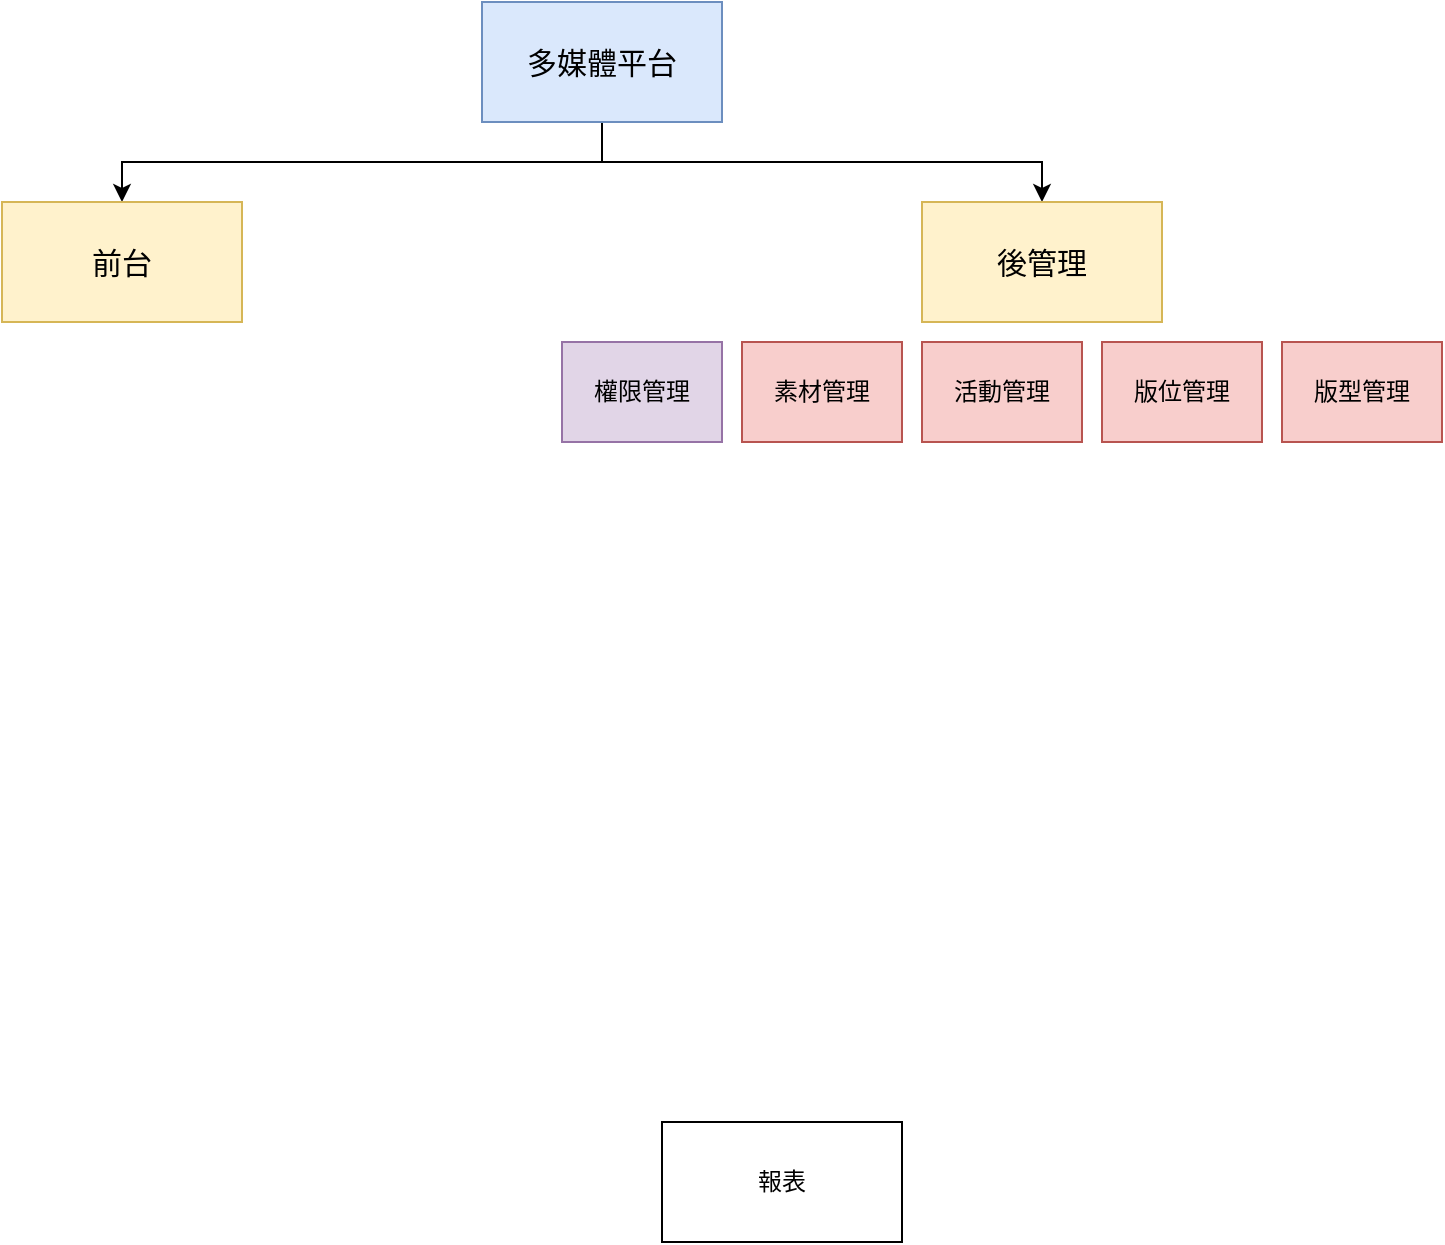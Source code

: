 <mxfile version="14.9.6" type="github"><diagram id="ha9w6GGy1nz1j1EtBsnG" name="Page-1"><mxGraphModel dx="868" dy="1651" grid="1" gridSize="10" guides="1" tooltips="1" connect="1" arrows="1" fold="1" page="1" pageScale="1" pageWidth="827" pageHeight="1169" math="0" shadow="0"><root><mxCell id="0"/><mxCell id="1" parent="0"/><mxCell id="o9nksKIZ1l9CY6wlPHzN-4" style="edgeStyle=orthogonalEdgeStyle;rounded=0;orthogonalLoop=1;jettySize=auto;html=1;exitX=0.5;exitY=1;exitDx=0;exitDy=0;entryX=0.5;entryY=0;entryDx=0;entryDy=0;" edge="1" parent="1" source="o9nksKIZ1l9CY6wlPHzN-1" target="o9nksKIZ1l9CY6wlPHzN-2"><mxGeometry relative="1" as="geometry"/></mxCell><mxCell id="o9nksKIZ1l9CY6wlPHzN-5" style="edgeStyle=orthogonalEdgeStyle;rounded=0;orthogonalLoop=1;jettySize=auto;html=1;" edge="1" parent="1" target="o9nksKIZ1l9CY6wlPHzN-3"><mxGeometry relative="1" as="geometry"><mxPoint x="380" y="-1090" as="sourcePoint"/><Array as="points"><mxPoint x="380" y="-1070"/><mxPoint x="600" y="-1070"/></Array></mxGeometry></mxCell><mxCell id="o9nksKIZ1l9CY6wlPHzN-1" value="&lt;font style=&quot;font-size: 15px&quot;&gt;多媒體平台&lt;/font&gt;" style="rounded=0;whiteSpace=wrap;html=1;fillColor=#dae8fc;strokeColor=#6c8ebf;" vertex="1" parent="1"><mxGeometry x="320" y="-1150" width="120" height="60" as="geometry"/></mxCell><mxCell id="o9nksKIZ1l9CY6wlPHzN-2" value="&lt;font style=&quot;font-size: 15px&quot;&gt;前台&lt;/font&gt;" style="rounded=0;whiteSpace=wrap;html=1;fillColor=#fff2cc;strokeColor=#d6b656;" vertex="1" parent="1"><mxGeometry x="80" y="-1050" width="120" height="60" as="geometry"/></mxCell><mxCell id="o9nksKIZ1l9CY6wlPHzN-3" value="&lt;font style=&quot;font-size: 15px&quot;&gt;後管理&lt;/font&gt;" style="rounded=0;whiteSpace=wrap;html=1;fillColor=#fff2cc;strokeColor=#d6b656;" vertex="1" parent="1"><mxGeometry x="540" y="-1050" width="120" height="60" as="geometry"/></mxCell><mxCell id="o9nksKIZ1l9CY6wlPHzN-9" value="素材管理" style="rounded=0;whiteSpace=wrap;html=1;fillColor=#f8cecc;strokeColor=#b85450;" vertex="1" parent="1"><mxGeometry x="450" y="-980" width="80" height="50" as="geometry"/></mxCell><mxCell id="o9nksKIZ1l9CY6wlPHzN-10" value="活動管理" style="rounded=0;whiteSpace=wrap;html=1;fillColor=#f8cecc;strokeColor=#b85450;" vertex="1" parent="1"><mxGeometry x="540" y="-980" width="80" height="50" as="geometry"/></mxCell><mxCell id="o9nksKIZ1l9CY6wlPHzN-11" value="版位管理" style="rounded=0;whiteSpace=wrap;html=1;fillColor=#f8cecc;strokeColor=#b85450;" vertex="1" parent="1"><mxGeometry x="630" y="-980" width="80" height="50" as="geometry"/></mxCell><mxCell id="o9nksKIZ1l9CY6wlPHzN-12" value="版型管理" style="rounded=0;whiteSpace=wrap;html=1;fillColor=#f8cecc;strokeColor=#b85450;" vertex="1" parent="1"><mxGeometry x="720" y="-980" width="80" height="50" as="geometry"/></mxCell><mxCell id="o9nksKIZ1l9CY6wlPHzN-14" value="報表" style="rounded=0;whiteSpace=wrap;html=1;" vertex="1" parent="1"><mxGeometry x="410" y="-590" width="120" height="60" as="geometry"/></mxCell><mxCell id="o9nksKIZ1l9CY6wlPHzN-15" value="權限管理" style="rounded=0;whiteSpace=wrap;html=1;fillColor=#e1d5e7;strokeColor=#9673a6;" vertex="1" parent="1"><mxGeometry x="360" y="-980" width="80" height="50" as="geometry"/></mxCell></root></mxGraphModel></diagram></mxfile>